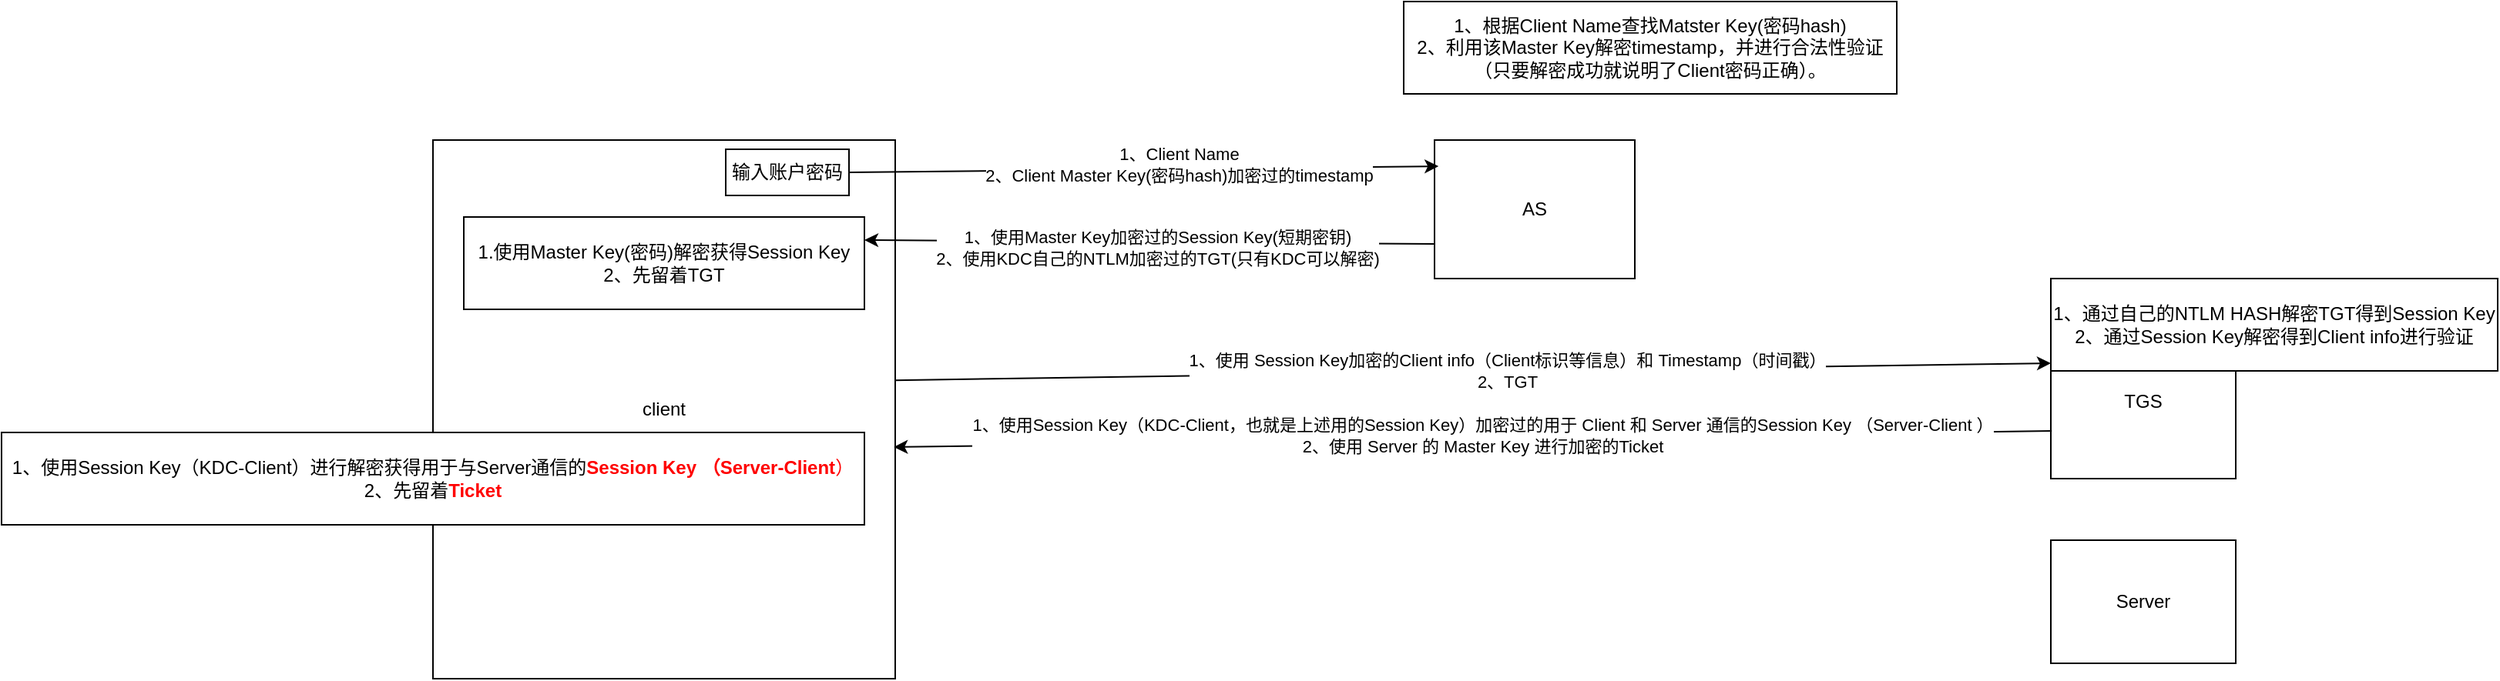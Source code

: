 <mxfile version="21.7.4" type="github">
  <diagram name="第 1 页" id="xZt0rgKf0xyPURXflzFH">
    <mxGraphModel dx="1863" dy="469" grid="1" gridSize="10" guides="1" tooltips="1" connect="1" arrows="1" fold="1" page="1" pageScale="1" pageWidth="827" pageHeight="1169" math="0" shadow="0">
      <root>
        <mxCell id="0" />
        <mxCell id="1" parent="0" />
        <mxCell id="ulawDuMG_Z6RZev0Ew0s-1" value="client" style="rounded=0;whiteSpace=wrap;html=1;" parent="1" vertex="1">
          <mxGeometry x="-110" y="110" width="300" height="350" as="geometry" />
        </mxCell>
        <mxCell id="ulawDuMG_Z6RZev0Ew0s-2" value="AS" style="rounded=0;whiteSpace=wrap;html=1;" parent="1" vertex="1">
          <mxGeometry x="540" y="110" width="130" height="90" as="geometry" />
        </mxCell>
        <mxCell id="ulawDuMG_Z6RZev0Ew0s-3" value="TGS" style="rounded=0;whiteSpace=wrap;html=1;" parent="1" vertex="1">
          <mxGeometry x="940" y="230" width="120" height="100" as="geometry" />
        </mxCell>
        <mxCell id="ulawDuMG_Z6RZev0Ew0s-4" value="" style="endArrow=classic;html=1;rounded=0;entryX=0.02;entryY=0.189;entryDx=0;entryDy=0;entryPerimeter=0;exitX=1;exitY=0.5;exitDx=0;exitDy=0;" parent="1" source="ulawDuMG_Z6RZev0Ew0s-9" target="ulawDuMG_Z6RZev0Ew0s-2" edge="1">
          <mxGeometry width="50" height="50" relative="1" as="geometry">
            <mxPoint x="190" y="127" as="sourcePoint" />
            <mxPoint x="540" y="133" as="targetPoint" />
          </mxGeometry>
        </mxCell>
        <mxCell id="ulawDuMG_Z6RZev0Ew0s-5" value="1、Client Name&lt;br&gt;2、Client Master Key(密码hash)加密过的timestamp" style="edgeLabel;html=1;align=center;verticalAlign=middle;resizable=0;points=[];" parent="ulawDuMG_Z6RZev0Ew0s-4" vertex="1" connectable="0">
          <mxGeometry x="0.115" y="3" relative="1" as="geometry">
            <mxPoint as="offset" />
          </mxGeometry>
        </mxCell>
        <mxCell id="ulawDuMG_Z6RZev0Ew0s-6" value="1、根据Client Name查找Matster Key(密码hash)&lt;br&gt;2、利用该Master Key解密timestamp，并进行合法性验证（只要解密成功就说明了Client密码正确）。" style="rounded=0;whiteSpace=wrap;html=1;" parent="1" vertex="1">
          <mxGeometry x="520" y="20" width="320" height="60" as="geometry" />
        </mxCell>
        <mxCell id="ulawDuMG_Z6RZev0Ew0s-7" value="" style="endArrow=classic;html=1;rounded=0;exitX=0;exitY=0.75;exitDx=0;exitDy=0;entryX=1;entryY=0.25;entryDx=0;entryDy=0;" parent="1" source="ulawDuMG_Z6RZev0Ew0s-2" target="ulawDuMG_Z6RZev0Ew0s-10" edge="1">
          <mxGeometry width="50" height="50" relative="1" as="geometry">
            <mxPoint x="390" y="270" as="sourcePoint" />
            <mxPoint x="440" y="220" as="targetPoint" />
          </mxGeometry>
        </mxCell>
        <mxCell id="ulawDuMG_Z6RZev0Ew0s-8" value="1、使用Master Key加密过的Session Key(短期密钥)&lt;br&gt;2、使用KDC自己的NTLM加密过的TGT(只有KDC可以解密)" style="edgeLabel;html=1;align=center;verticalAlign=middle;resizable=0;points=[];" parent="ulawDuMG_Z6RZev0Ew0s-7" vertex="1" connectable="0">
          <mxGeometry x="-0.028" y="3" relative="1" as="geometry">
            <mxPoint as="offset" />
          </mxGeometry>
        </mxCell>
        <mxCell id="ulawDuMG_Z6RZev0Ew0s-9" value="输入账户密码" style="rounded=0;whiteSpace=wrap;html=1;" parent="1" vertex="1">
          <mxGeometry x="80" y="116" width="80" height="30" as="geometry" />
        </mxCell>
        <mxCell id="ulawDuMG_Z6RZev0Ew0s-10" value="1.使用Master Key(密码)解密获得Session Key&lt;br&gt;2、先留着TGT" style="rounded=0;whiteSpace=wrap;html=1;" parent="1" vertex="1">
          <mxGeometry x="-90" y="160" width="260" height="60" as="geometry" />
        </mxCell>
        <mxCell id="ulawDuMG_Z6RZev0Ew0s-11" value="" style="endArrow=classic;html=1;rounded=0;exitX=0.999;exitY=0.446;exitDx=0;exitDy=0;entryX=0;entryY=0.25;entryDx=0;entryDy=0;exitPerimeter=0;" parent="1" source="ulawDuMG_Z6RZev0Ew0s-1" target="ulawDuMG_Z6RZev0Ew0s-3" edge="1">
          <mxGeometry width="50" height="50" relative="1" as="geometry">
            <mxPoint x="390" y="270" as="sourcePoint" />
            <mxPoint x="440" y="220" as="targetPoint" />
          </mxGeometry>
        </mxCell>
        <mxCell id="ulawDuMG_Z6RZev0Ew0s-12" value="1、使用 Session Key加密的Client info（Client标识等信息）和 Timestamp（时间戳）&lt;br&gt;2、TGT" style="edgeLabel;html=1;align=center;verticalAlign=middle;resizable=0;points=[];" parent="ulawDuMG_Z6RZev0Ew0s-11" vertex="1" connectable="0">
          <mxGeometry x="0.151" y="-2" relative="1" as="geometry">
            <mxPoint x="-35" y="-2" as="offset" />
          </mxGeometry>
        </mxCell>
        <mxCell id="ulawDuMG_Z6RZev0Ew0s-13" value="1、通过自己的NTLM HASH解密TGT得到Session Key&lt;br&gt;2、通过Session Key解密得到Client info进行验证" style="rounded=0;whiteSpace=wrap;html=1;" parent="1" vertex="1">
          <mxGeometry x="940" y="200" width="290" height="60" as="geometry" />
        </mxCell>
        <mxCell id="ulawDuMG_Z6RZev0Ew0s-14" value="" style="endArrow=classic;html=1;rounded=0;entryX=0.997;entryY=0.57;entryDx=0;entryDy=0;entryPerimeter=0;exitX=0.005;exitY=0.69;exitDx=0;exitDy=0;exitPerimeter=0;" parent="1" source="ulawDuMG_Z6RZev0Ew0s-3" target="ulawDuMG_Z6RZev0Ew0s-1" edge="1">
          <mxGeometry width="50" height="50" relative="1" as="geometry">
            <mxPoint x="390" y="270" as="sourcePoint" />
            <mxPoint x="330" y="380" as="targetPoint" />
          </mxGeometry>
        </mxCell>
        <mxCell id="ulawDuMG_Z6RZev0Ew0s-15" value="1、使用Session Key（KDC-Client，也就是上述用的Session Key）加密过的用于 Client 和 Server 通信的Session Key （Server-Client ）&lt;br&gt;2、使用 Server 的 Master Key 进行加密的Ticket" style="edgeLabel;html=1;align=center;verticalAlign=middle;resizable=0;points=[];" parent="ulawDuMG_Z6RZev0Ew0s-14" vertex="1" connectable="0">
          <mxGeometry x="-0.535" y="-4" relative="1" as="geometry">
            <mxPoint x="-195" y="4" as="offset" />
          </mxGeometry>
        </mxCell>
        <mxCell id="ulawDuMG_Z6RZev0Ew0s-16" value="1、使用Session Key（KDC-Client）进行解密获得用于与Server通信的&lt;b style=&quot;color: rgb(255, 0, 0);&quot;&gt;Session Key （Server-Client&lt;/b&gt;&lt;font color=&quot;#ff0000&quot;&gt;）&lt;/font&gt;&lt;br&gt;2、先留着&lt;font color=&quot;#ff0000&quot;&gt;&lt;b&gt;Ticket&lt;/b&gt;&lt;/font&gt;" style="rounded=0;whiteSpace=wrap;html=1;" parent="1" vertex="1">
          <mxGeometry x="-390" y="300" width="560" height="60" as="geometry" />
        </mxCell>
        <mxCell id="ulawDuMG_Z6RZev0Ew0s-17" value="Server" style="rounded=0;whiteSpace=wrap;html=1;" parent="1" vertex="1">
          <mxGeometry x="940" y="370" width="120" height="80" as="geometry" />
        </mxCell>
      </root>
    </mxGraphModel>
  </diagram>
</mxfile>
